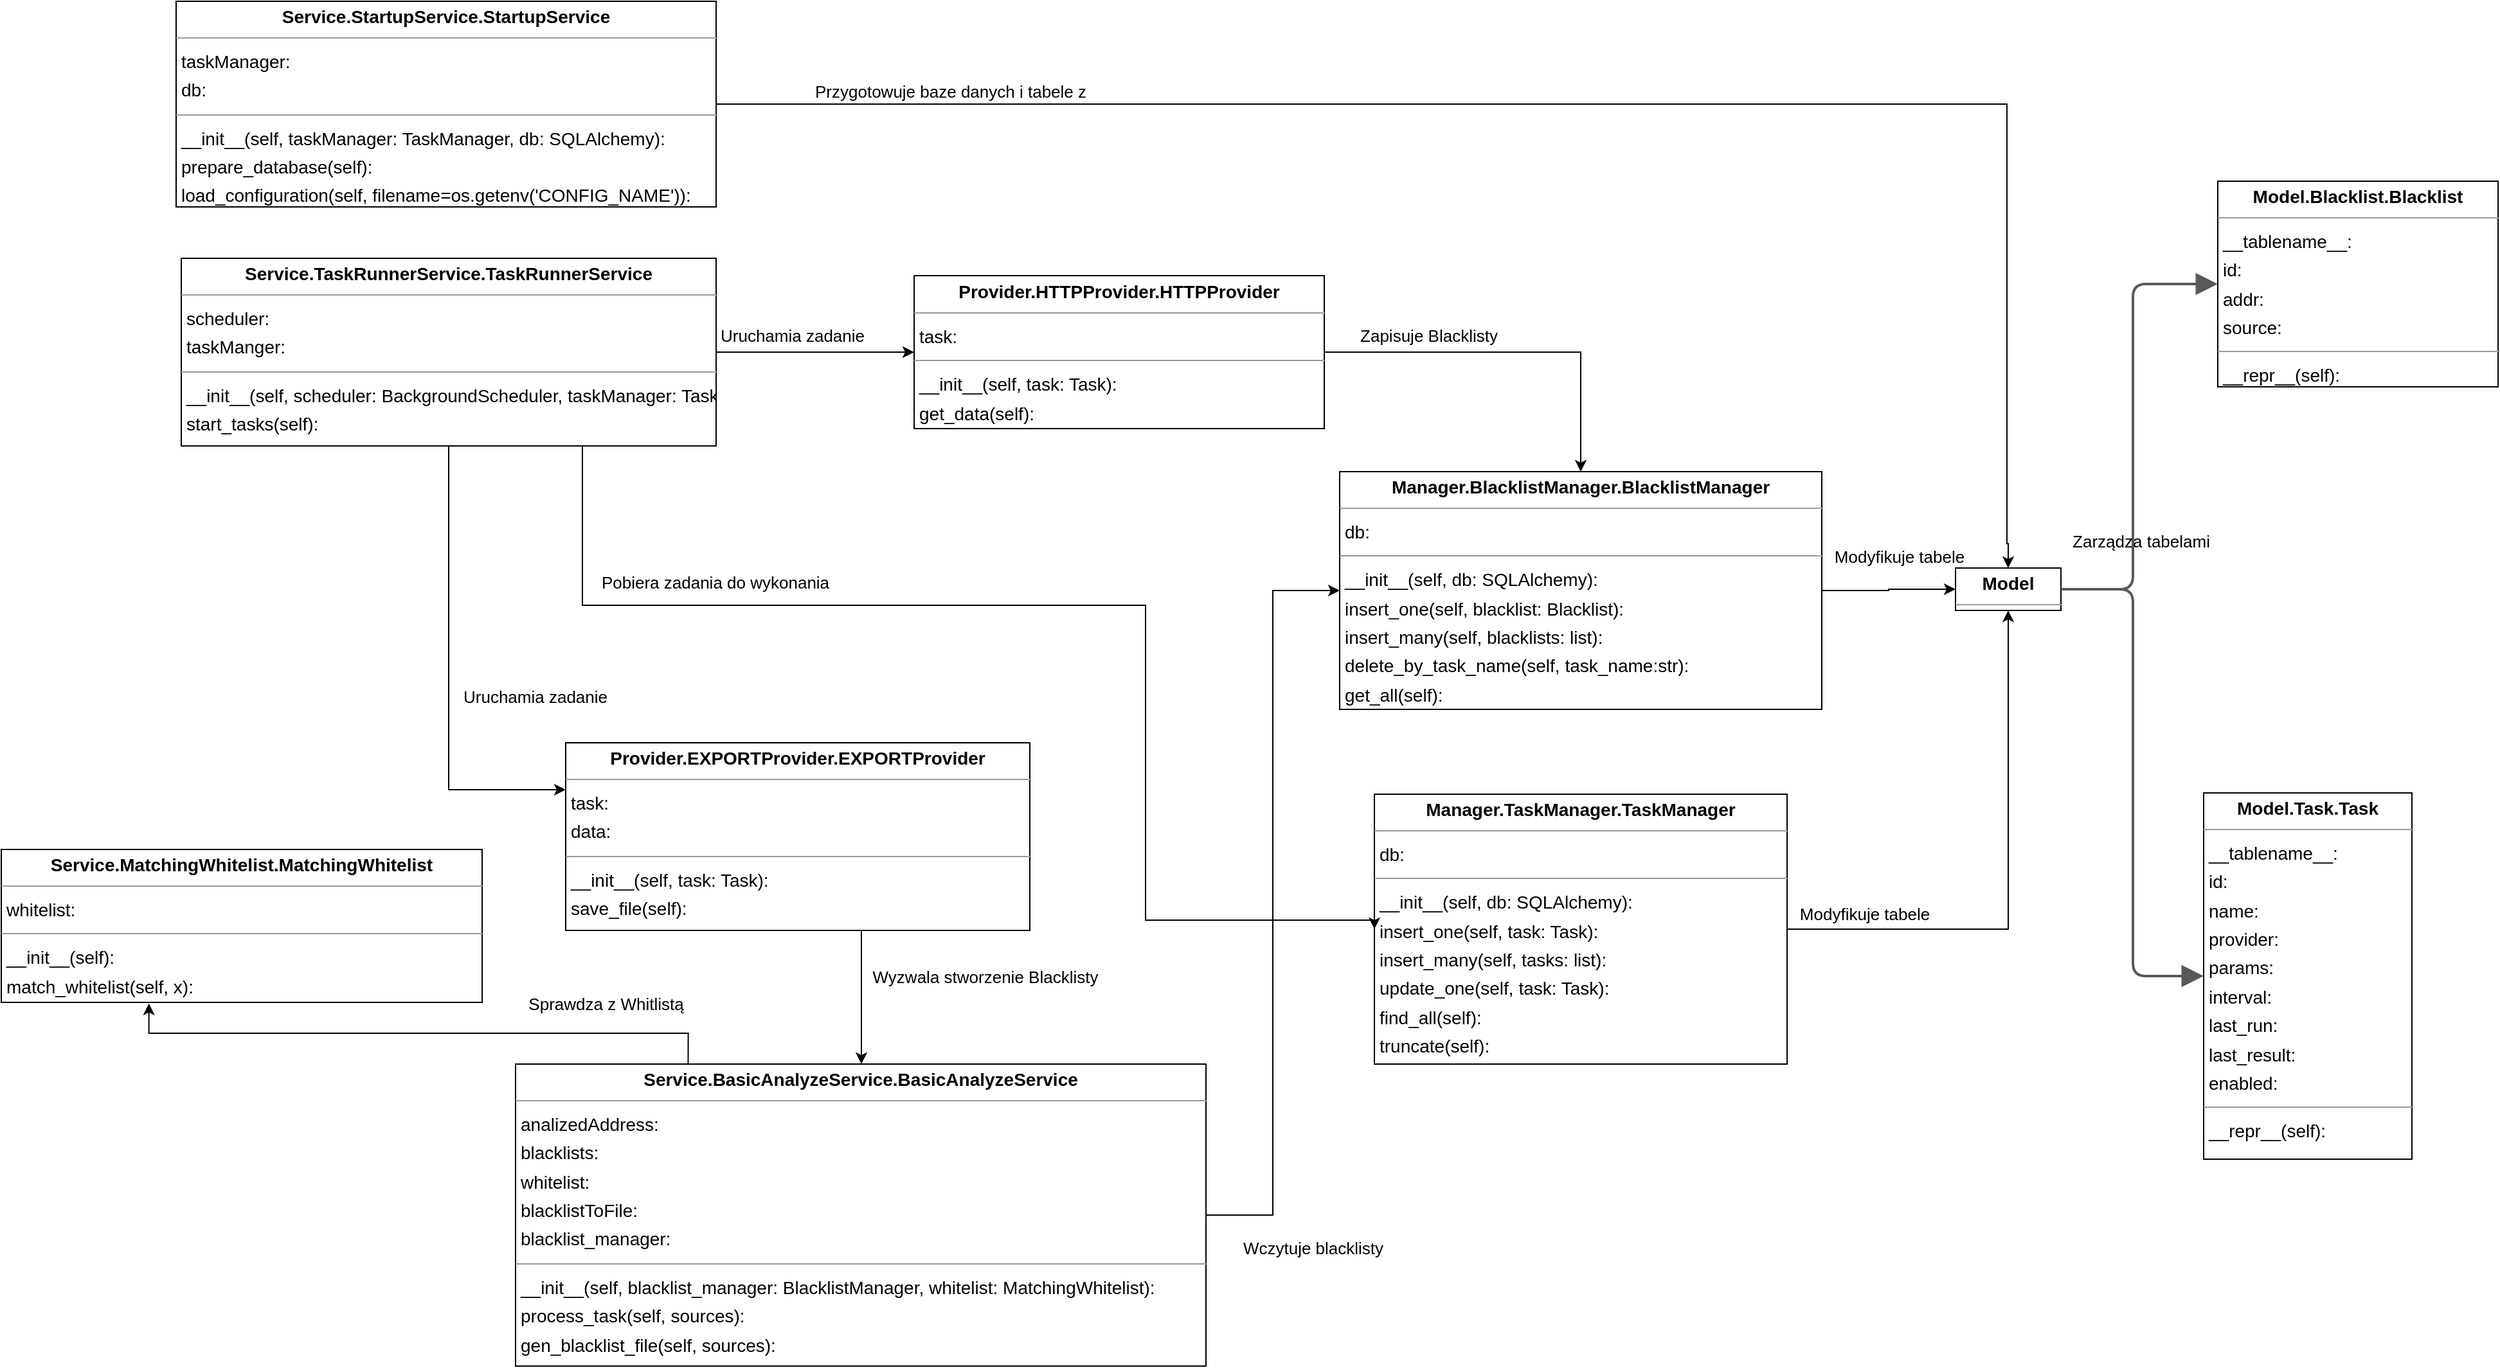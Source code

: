 <mxfile version="20.0.1"><diagram id="Ce-xVXexFelG9HzOpLF1" name="Page-1"><mxGraphModel dx="2831" dy="1543" grid="1" gridSize="10" guides="1" tooltips="1" connect="1" arrows="1" fold="1" page="0" pageScale="1" pageWidth="827" pageHeight="1169" background="none" math="0" shadow="0"><root><mxCell id="0"/><mxCell id="1" parent="0"/><mxCell id="hbYlLLN8keJc-8RT6eK9-2" style="edgeStyle=orthogonalEdgeStyle;rounded=0;orthogonalLoop=1;jettySize=auto;html=1;exitX=1;exitY=0.5;exitDx=0;exitDy=0;entryX=0;entryY=0.5;entryDx=0;entryDy=0;" edge="1" parent="1" source="node3" target="node1"><mxGeometry relative="1" as="geometry"/></mxCell><mxCell id="node3" value="&lt;p style=&quot;margin:0px;margin-top:4px;text-align:center;&quot;&gt;&lt;b&gt;Manager.BlacklistManager.BlacklistManager&lt;/b&gt;&lt;/p&gt;&lt;hr size=&quot;1&quot;/&gt;&lt;p style=&quot;margin:0 0 0 4px;line-height:1.6;&quot;&gt; db: &lt;/p&gt;&lt;hr size=&quot;1&quot;/&gt;&lt;p style=&quot;margin:0 0 0 4px;line-height:1.6;&quot;&gt; __init__(self, db: SQLAlchemy): &lt;br/&gt; insert_one(self, blacklist: Blacklist): &lt;br/&gt; insert_many(self, blacklists: list): &lt;br/&gt; delete_by_task_name(self, task_name:str): &lt;br/&gt; get_all(self): &lt;/p&gt;" style="verticalAlign=top;align=left;overflow=fill;fontSize=14;fontFamily=Helvetica;html=1;rounded=0;shadow=0;comic=0;labelBackgroundColor=none;strokeWidth=1;" parent="1" vertex="1"><mxGeometry x="591" y="116" width="375" height="185" as="geometry"/></mxCell><mxCell id="hbYlLLN8keJc-8RT6eK9-3" style="edgeStyle=orthogonalEdgeStyle;rounded=0;orthogonalLoop=1;jettySize=auto;html=1;exitX=1;exitY=0.5;exitDx=0;exitDy=0;entryX=0.5;entryY=1;entryDx=0;entryDy=0;" edge="1" parent="1" source="node4" target="node1"><mxGeometry relative="1" as="geometry"/></mxCell><mxCell id="node4" value="&lt;p style=&quot;margin:0px;margin-top:4px;text-align:center;&quot;&gt;&lt;b&gt;Manager.TaskManager.TaskManager&lt;/b&gt;&lt;/p&gt;&lt;hr size=&quot;1&quot;/&gt;&lt;p style=&quot;margin:0 0 0 4px;line-height:1.6;&quot;&gt; db: &lt;/p&gt;&lt;hr size=&quot;1&quot;/&gt;&lt;p style=&quot;margin:0 0 0 4px;line-height:1.6;&quot;&gt; __init__(self, db: SQLAlchemy): &lt;br/&gt; insert_one(self, task: Task): &lt;br/&gt; insert_many(self, tasks: list): &lt;br/&gt; update_one(self, task: Task): &lt;br/&gt; find_all(self): &lt;br/&gt; truncate(self): &lt;/p&gt;" style="verticalAlign=top;align=left;overflow=fill;fontSize=14;fontFamily=Helvetica;html=1;rounded=0;shadow=0;comic=0;labelBackgroundColor=none;strokeWidth=1;" parent="1" vertex="1"><mxGeometry x="618" y="367" width="321" height="210" as="geometry"/></mxCell><mxCell id="node1" value="&lt;p style=&quot;margin:0px;margin-top:4px;text-align:center;&quot;&gt;&lt;b&gt;Model&lt;/b&gt;&lt;/p&gt;&lt;hr size=&quot;1&quot;/&gt;" style="verticalAlign=top;align=left;overflow=fill;fontSize=14;fontFamily=Helvetica;html=1;rounded=0;shadow=0;comic=0;labelBackgroundColor=none;strokeWidth=1;" parent="1" vertex="1"><mxGeometry x="1070" y="191" width="82" height="33" as="geometry"/></mxCell><mxCell id="node2" value="&lt;p style=&quot;margin:0px;margin-top:4px;text-align:center;&quot;&gt;&lt;b&gt;Model.Blacklist.Blacklist&lt;/b&gt;&lt;/p&gt;&lt;hr size=&quot;1&quot;/&gt;&lt;p style=&quot;margin:0 0 0 4px;line-height:1.6;&quot;&gt; __tablename__: &lt;br/&gt; id: &lt;br/&gt; addr: &lt;br/&gt; source: &lt;/p&gt;&lt;hr size=&quot;1&quot;/&gt;&lt;p style=&quot;margin:0 0 0 4px;line-height:1.6;&quot;&gt; __repr__(self): &lt;/p&gt;" style="verticalAlign=top;align=left;overflow=fill;fontSize=14;fontFamily=Helvetica;html=1;rounded=0;shadow=0;comic=0;labelBackgroundColor=none;strokeWidth=1;" parent="1" vertex="1"><mxGeometry x="1274" y="-110" width="218" height="160" as="geometry"/></mxCell><mxCell id="node0" value="&lt;p style=&quot;margin:0px;margin-top:4px;text-align:center;&quot;&gt;&lt;b&gt;Model.Task.Task&lt;/b&gt;&lt;/p&gt;&lt;hr size=&quot;1&quot;/&gt;&lt;p style=&quot;margin:0 0 0 4px;line-height:1.6;&quot;&gt; __tablename__: &lt;br/&gt; id: &lt;br/&gt; name: &lt;br/&gt; provider: &lt;br/&gt; params: &lt;br/&gt; interval: &lt;br/&gt; last_run: &lt;br/&gt; last_result: &lt;br/&gt; enabled: &lt;/p&gt;&lt;hr size=&quot;1&quot;/&gt;&lt;p style=&quot;margin:0 0 0 4px;line-height:1.6;&quot;&gt; __repr__(self): &lt;/p&gt;" style="verticalAlign=top;align=left;overflow=fill;fontSize=14;fontFamily=Helvetica;html=1;rounded=0;shadow=0;comic=0;labelBackgroundColor=none;strokeWidth=1;" parent="1" vertex="1"><mxGeometry x="1263" y="366" width="162" height="285" as="geometry"/></mxCell><mxCell id="hbYlLLN8keJc-8RT6eK9-5" style="edgeStyle=orthogonalEdgeStyle;rounded=0;orthogonalLoop=1;jettySize=auto;html=1;exitX=0.5;exitY=1;exitDx=0;exitDy=0;" edge="1" parent="1" source="node5" target="node7"><mxGeometry relative="1" as="geometry"><Array as="points"><mxPoint x="219" y="473"/></Array></mxGeometry></mxCell><mxCell id="node5" value="&lt;p style=&quot;margin:0px;margin-top:4px;text-align:center;&quot;&gt;&lt;b&gt;Provider.EXPORTProvider.EXPORTProvider&lt;/b&gt;&lt;/p&gt;&lt;hr size=&quot;1&quot;/&gt;&lt;p style=&quot;margin:0 0 0 4px;line-height:1.6;&quot;&gt; task: &lt;br/&gt; data: &lt;/p&gt;&lt;hr size=&quot;1&quot;/&gt;&lt;p style=&quot;margin:0 0 0 4px;line-height:1.6;&quot;&gt; __init__(self, task: Task): &lt;br/&gt; save_file(self): &lt;/p&gt;" style="verticalAlign=top;align=left;overflow=fill;fontSize=14;fontFamily=Helvetica;html=1;rounded=0;shadow=0;comic=0;labelBackgroundColor=none;strokeWidth=1;" parent="1" vertex="1"><mxGeometry x="-11" y="327" width="361" height="146" as="geometry"/></mxCell><mxCell id="hbYlLLN8keJc-8RT6eK9-9" style="edgeStyle=orthogonalEdgeStyle;rounded=0;orthogonalLoop=1;jettySize=auto;html=1;exitX=1;exitY=0.5;exitDx=0;exitDy=0;" edge="1" parent="1" source="node6" target="node3"><mxGeometry relative="1" as="geometry"/></mxCell><mxCell id="node6" value="&lt;p style=&quot;margin:0px;margin-top:4px;text-align:center;&quot;&gt;&lt;b&gt;Provider.HTTPProvider.HTTPProvider&lt;/b&gt;&lt;/p&gt;&lt;hr size=&quot;1&quot;/&gt;&lt;p style=&quot;margin:0 0 0 4px;line-height:1.6;&quot;&gt; task: &lt;/p&gt;&lt;hr size=&quot;1&quot;/&gt;&lt;p style=&quot;margin:0 0 0 4px;line-height:1.6;&quot;&gt; __init__(self, task: Task): &lt;br/&gt; get_data(self): &lt;/p&gt;" style="verticalAlign=top;align=left;overflow=fill;fontSize=14;fontFamily=Helvetica;html=1;rounded=0;shadow=0;comic=0;labelBackgroundColor=none;strokeWidth=1;" parent="1" vertex="1"><mxGeometry x="260" y="-36.5" width="319" height="119" as="geometry"/></mxCell><mxCell id="hbYlLLN8keJc-8RT6eK9-6" style="edgeStyle=orthogonalEdgeStyle;rounded=0;orthogonalLoop=1;jettySize=auto;html=1;exitX=0.25;exitY=0;exitDx=0;exitDy=0;entryX=0.307;entryY=1.007;entryDx=0;entryDy=0;entryPerimeter=0;" edge="1" parent="1" source="node7" target="node8"><mxGeometry relative="1" as="geometry"/></mxCell><mxCell id="hbYlLLN8keJc-8RT6eK9-13" style="edgeStyle=orthogonalEdgeStyle;rounded=0;orthogonalLoop=1;jettySize=auto;html=1;exitX=1;exitY=0.5;exitDx=0;exitDy=0;entryX=0;entryY=0.5;entryDx=0;entryDy=0;" edge="1" parent="1" source="node7" target="node3"><mxGeometry relative="1" as="geometry"/></mxCell><mxCell id="node7" value="&lt;p style=&quot;margin:0px;margin-top:4px;text-align:center;&quot;&gt;&lt;b&gt;Service.BasicAnalyzeService.BasicAnalyzeService&lt;/b&gt;&lt;/p&gt;&lt;hr size=&quot;1&quot;/&gt;&lt;p style=&quot;margin:0 0 0 4px;line-height:1.6;&quot;&gt; analizedAddress: &lt;br/&gt; blacklists: &lt;br/&gt; whitelist: &lt;br/&gt; blacklistToFile: &lt;br/&gt; blacklist_manager: &lt;/p&gt;&lt;hr size=&quot;1&quot;/&gt;&lt;p style=&quot;margin:0 0 0 4px;line-height:1.6;&quot;&gt; __init__(self, blacklist_manager: BlacklistManager, whitelist: MatchingWhitelist): &lt;br/&gt; process_task(self, sources): &lt;br/&gt; gen_blacklist_file(self, sources): &lt;/p&gt;" style="verticalAlign=top;align=left;overflow=fill;fontSize=14;fontFamily=Helvetica;html=1;rounded=0;shadow=0;comic=0;labelBackgroundColor=none;strokeWidth=1;" parent="1" vertex="1"><mxGeometry x="-50" y="577" width="537" height="235" as="geometry"/></mxCell><mxCell id="node8" value="&lt;p style=&quot;margin:0px;margin-top:4px;text-align:center;&quot;&gt;&lt;b&gt;Service.MatchingWhitelist.MatchingWhitelist&lt;/b&gt;&lt;/p&gt;&lt;hr size=&quot;1&quot;/&gt;&lt;p style=&quot;margin:0 0 0 4px;line-height:1.6;&quot;&gt; whitelist: &lt;/p&gt;&lt;hr size=&quot;1&quot;/&gt;&lt;p style=&quot;margin:0 0 0 4px;line-height:1.6;&quot;&gt; __init__(self): &lt;br/&gt; match_whitelist(self, x): &lt;/p&gt;" style="verticalAlign=top;align=left;overflow=fill;fontSize=14;fontFamily=Helvetica;html=1;rounded=0;shadow=0;comic=0;labelBackgroundColor=none;strokeWidth=1;" parent="1" vertex="1"><mxGeometry x="-450" y="410" width="374" height="119" as="geometry"/></mxCell><mxCell id="node9" value="&lt;p style=&quot;margin:0px;margin-top:4px;text-align:center;&quot;&gt;&lt;b&gt;Service.StartupService.StartupService&lt;/b&gt;&lt;/p&gt;&lt;hr size=&quot;1&quot;/&gt;&lt;p style=&quot;margin:0 0 0 4px;line-height:1.6;&quot;&gt; taskManager: &lt;br/&gt; db: &lt;/p&gt;&lt;hr size=&quot;1&quot;/&gt;&lt;p style=&quot;margin:0 0 0 4px;line-height:1.6;&quot;&gt; __init__(self, taskManager: TaskManager, db: SQLAlchemy): &lt;br/&gt; prepare_database(self): &lt;br/&gt; load_configuration(self, filename=os.getenv(&amp;#39;CONFIG_NAME&amp;#39;)): &lt;/p&gt;" style="verticalAlign=top;align=left;overflow=fill;fontSize=14;fontFamily=Helvetica;html=1;rounded=0;shadow=0;comic=0;labelBackgroundColor=none;strokeWidth=1;" parent="1" vertex="1"><mxGeometry x="-314" y="-250" width="420" height="160" as="geometry"/></mxCell><mxCell id="hbYlLLN8keJc-8RT6eK9-7" style="edgeStyle=orthogonalEdgeStyle;rounded=0;orthogonalLoop=1;jettySize=auto;html=1;exitX=1;exitY=0.5;exitDx=0;exitDy=0;" edge="1" parent="1" source="node10" target="node6"><mxGeometry relative="1" as="geometry"/></mxCell><mxCell id="hbYlLLN8keJc-8RT6eK9-8" style="edgeStyle=orthogonalEdgeStyle;rounded=0;orthogonalLoop=1;jettySize=auto;html=1;exitX=0.5;exitY=1;exitDx=0;exitDy=0;entryX=0;entryY=0.25;entryDx=0;entryDy=0;" edge="1" parent="1" source="node10" target="node5"><mxGeometry relative="1" as="geometry"/></mxCell><mxCell id="hbYlLLN8keJc-8RT6eK9-12" style="edgeStyle=orthogonalEdgeStyle;rounded=0;orthogonalLoop=1;jettySize=auto;html=1;exitX=0.75;exitY=1;exitDx=0;exitDy=0;entryX=0;entryY=0.5;entryDx=0;entryDy=0;" edge="1" parent="1" source="node10" target="node4"><mxGeometry relative="1" as="geometry"><Array as="points"><mxPoint x="2" y="220"/><mxPoint x="440" y="220"/><mxPoint x="440" y="465"/></Array></mxGeometry></mxCell><mxCell id="node10" value="&lt;p style=&quot;margin:0px;margin-top:4px;text-align:center;&quot;&gt;&lt;b&gt;Service.TaskRunnerService.TaskRunnerService&lt;/b&gt;&lt;/p&gt;&lt;hr size=&quot;1&quot;/&gt;&lt;p style=&quot;margin:0 0 0 4px;line-height:1.6;&quot;&gt; scheduler: &lt;br/&gt; taskManger: &lt;/p&gt;&lt;hr size=&quot;1&quot;/&gt;&lt;p style=&quot;margin:0 0 0 4px;line-height:1.6;&quot;&gt; __init__(self, scheduler: BackgroundScheduler, taskManager: TaskManager): &lt;br/&gt; start_tasks(self): &lt;/p&gt;" style="verticalAlign=top;align=left;overflow=fill;fontSize=14;fontFamily=Helvetica;html=1;rounded=0;shadow=0;comic=0;labelBackgroundColor=none;strokeWidth=1;" parent="1" vertex="1"><mxGeometry x="-310" y="-50" width="416" height="146" as="geometry"/></mxCell><mxCell id="edge1" value="" style="html=1;rounded=1;edgeStyle=orthogonalEdgeStyle;dashed=0;startArrow=block;startSize=12;endArrow=none;strokeColor=#595959;exitX=0.000;exitY=0.500;exitDx=0;exitDy=0;entryX=1.000;entryY=0.500;entryDx=0;entryDy=0;strokeWidth=2;" parent="1" source="node2" target="node1" edge="1"><mxGeometry width="50" height="50" relative="1" as="geometry"><Array as="points"><mxPoint x="1208" y="-30"/><mxPoint x="1208" y="208"/></Array></mxGeometry></mxCell><mxCell id="edge0" value="" style="html=1;rounded=1;edgeStyle=orthogonalEdgeStyle;dashed=0;startArrow=block;startSize=12;endArrow=none;strokeColor=#595959;exitX=0.000;exitY=0.500;exitDx=0;exitDy=0;entryX=1.000;entryY=0.500;entryDx=0;entryDy=0;strokeWidth=2;" parent="1" source="node0" target="node1" edge="1"><mxGeometry width="50" height="50" relative="1" as="geometry"><Array as="points"><mxPoint x="1208" y="509"/><mxPoint x="1208" y="208"/></Array></mxGeometry></mxCell><mxCell id="hbYlLLN8keJc-8RT6eK9-16" value="Uruchamia zadanie" style="text;html=1;align=center;verticalAlign=middle;resizable=0;points=[];autosize=1;strokeColor=none;fillColor=none;fontSize=13;" vertex="1" parent="1"><mxGeometry x="100" width="130" height="20" as="geometry"/></mxCell><mxCell id="hbYlLLN8keJc-8RT6eK9-17" value="Uruchamia zadanie" style="text;html=1;align=center;verticalAlign=middle;resizable=0;points=[];autosize=1;strokeColor=none;fillColor=none;fontSize=13;" vertex="1" parent="1"><mxGeometry x="-100" y="281" width="130" height="20" as="geometry"/></mxCell><mxCell id="hbYlLLN8keJc-8RT6eK9-18" value="Pobiera zadania do wykonania" style="text;html=1;align=center;verticalAlign=middle;resizable=0;points=[];autosize=1;strokeColor=none;fillColor=none;fontSize=13;" vertex="1" parent="1"><mxGeometry x="10" y="192" width="190" height="20" as="geometry"/></mxCell><mxCell id="hbYlLLN8keJc-8RT6eK9-19" value="Modyfikuje tabele" style="text;html=1;align=center;verticalAlign=middle;resizable=0;points=[];autosize=1;strokeColor=none;fillColor=none;fontSize=13;" vertex="1" parent="1"><mxGeometry x="939" y="450" width="120" height="20" as="geometry"/></mxCell><mxCell id="hbYlLLN8keJc-8RT6eK9-20" value="Modyfikuje tabele" style="text;html=1;align=center;verticalAlign=middle;resizable=0;points=[];autosize=1;strokeColor=none;fillColor=none;fontSize=13;" vertex="1" parent="1"><mxGeometry x="966" y="172" width="120" height="20" as="geometry"/></mxCell><mxCell id="hbYlLLN8keJc-8RT6eK9-21" value="" style="edgeStyle=orthogonalEdgeStyle;rounded=0;orthogonalLoop=1;jettySize=auto;html=1;exitX=1;exitY=0.5;exitDx=0;exitDy=0;entryX=0.5;entryY=0;entryDx=0;entryDy=0;endArrow=classic;endFill=1;" edge="1" parent="1" source="node9" target="node1"><mxGeometry relative="1" as="geometry"><mxPoint x="106.0" y="-170" as="sourcePoint"/><mxPoint x="1054.0" y="192" as="targetPoint"/><Array as="points"><mxPoint x="1110" y="-170"/><mxPoint x="1110" y="172"/></Array></mxGeometry></mxCell><mxCell id="hbYlLLN8keJc-8RT6eK9-22" value="&lt;font style=&quot;font-size: 13px;&quot;&gt;Przygotowuje baze danych i tabele z&lt;/font&gt;" style="edgeLabel;html=1;align=center;verticalAlign=middle;resizable=0;points=[];" vertex="1" connectable="0" parent="hbYlLLN8keJc-8RT6eK9-21"><mxGeometry x="-0.734" y="4" relative="1" as="geometry"><mxPoint y="-6" as="offset"/></mxGeometry></mxCell><mxCell id="hbYlLLN8keJc-8RT6eK9-24" value="Zapisuje Blacklisty" style="text;html=1;align=center;verticalAlign=middle;resizable=0;points=[];autosize=1;strokeColor=none;fillColor=none;fontSize=13;" vertex="1" parent="1"><mxGeometry x="600" width="120" height="20" as="geometry"/></mxCell><mxCell id="hbYlLLN8keJc-8RT6eK9-25" value="Wczytuje blacklisty" style="text;html=1;align=center;verticalAlign=middle;resizable=0;points=[];autosize=1;strokeColor=none;fillColor=none;fontSize=13;" vertex="1" parent="1"><mxGeometry x="510" y="710" width="120" height="20" as="geometry"/></mxCell><mxCell id="hbYlLLN8keJc-8RT6eK9-26" value="Wyzwala stworzenie Blacklisty" style="text;html=1;align=center;verticalAlign=middle;resizable=0;points=[];autosize=1;strokeColor=none;fillColor=none;fontSize=13;" vertex="1" parent="1"><mxGeometry x="220" y="498.5" width="190" height="20" as="geometry"/></mxCell><mxCell id="hbYlLLN8keJc-8RT6eK9-27" value="Sprawdza z Whitlistą" style="text;html=1;align=center;verticalAlign=middle;resizable=0;points=[];autosize=1;strokeColor=none;fillColor=none;fontSize=13;" vertex="1" parent="1"><mxGeometry x="-50" y="520" width="140" height="20" as="geometry"/></mxCell><mxCell id="hbYlLLN8keJc-8RT6eK9-28" value="Zarządza tabelami" style="text;html=1;align=center;verticalAlign=middle;resizable=0;points=[];autosize=1;strokeColor=none;fillColor=none;fontSize=13;" vertex="1" parent="1"><mxGeometry x="1154" y="160" width="120" height="20" as="geometry"/></mxCell></root></mxGraphModel></diagram></mxfile>